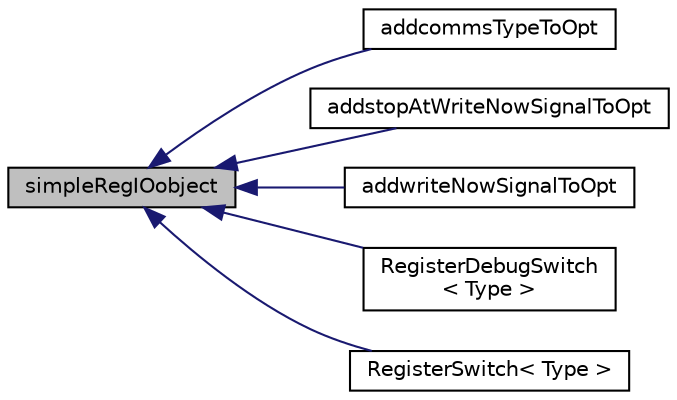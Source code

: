 digraph "simpleRegIOobject"
{
  bgcolor="transparent";
  edge [fontname="Helvetica",fontsize="10",labelfontname="Helvetica",labelfontsize="10"];
  node [fontname="Helvetica",fontsize="10",shape=record];
  rankdir="LR";
  Node1 [label="simpleRegIOobject",height=0.2,width=0.4,color="black", fillcolor="grey75", style="filled" fontcolor="black"];
  Node1 -> Node2 [dir="back",color="midnightblue",fontsize="10",style="solid",fontname="Helvetica"];
  Node2 [label="addcommsTypeToOpt",height=0.2,width=0.4,color="black",URL="$classFoam_1_1addcommsTypeToOpt.html"];
  Node1 -> Node3 [dir="back",color="midnightblue",fontsize="10",style="solid",fontname="Helvetica"];
  Node3 [label="addstopAtWriteNowSignalToOpt",height=0.2,width=0.4,color="black",URL="$classFoam_1_1addstopAtWriteNowSignalToOpt.html"];
  Node1 -> Node4 [dir="back",color="midnightblue",fontsize="10",style="solid",fontname="Helvetica"];
  Node4 [label="addwriteNowSignalToOpt",height=0.2,width=0.4,color="black",URL="$classFoam_1_1addwriteNowSignalToOpt.html"];
  Node1 -> Node5 [dir="back",color="midnightblue",fontsize="10",style="solid",fontname="Helvetica"];
  Node5 [label="RegisterDebugSwitch\l\< Type \>",height=0.2,width=0.4,color="black",URL="$classFoam_1_1RegisterDebugSwitch.html",tooltip="Define the debug information, lookup as name. "];
  Node1 -> Node6 [dir="back",color="midnightblue",fontsize="10",style="solid",fontname="Helvetica"];
  Node6 [label="RegisterSwitch\< Type \>",height=0.2,width=0.4,color="black",URL="$classFoam_1_1RegisterSwitch.html",tooltip="Class and registration macros for InfoSwitches and OptimisationSwitches to support reading from syste..."];
}
